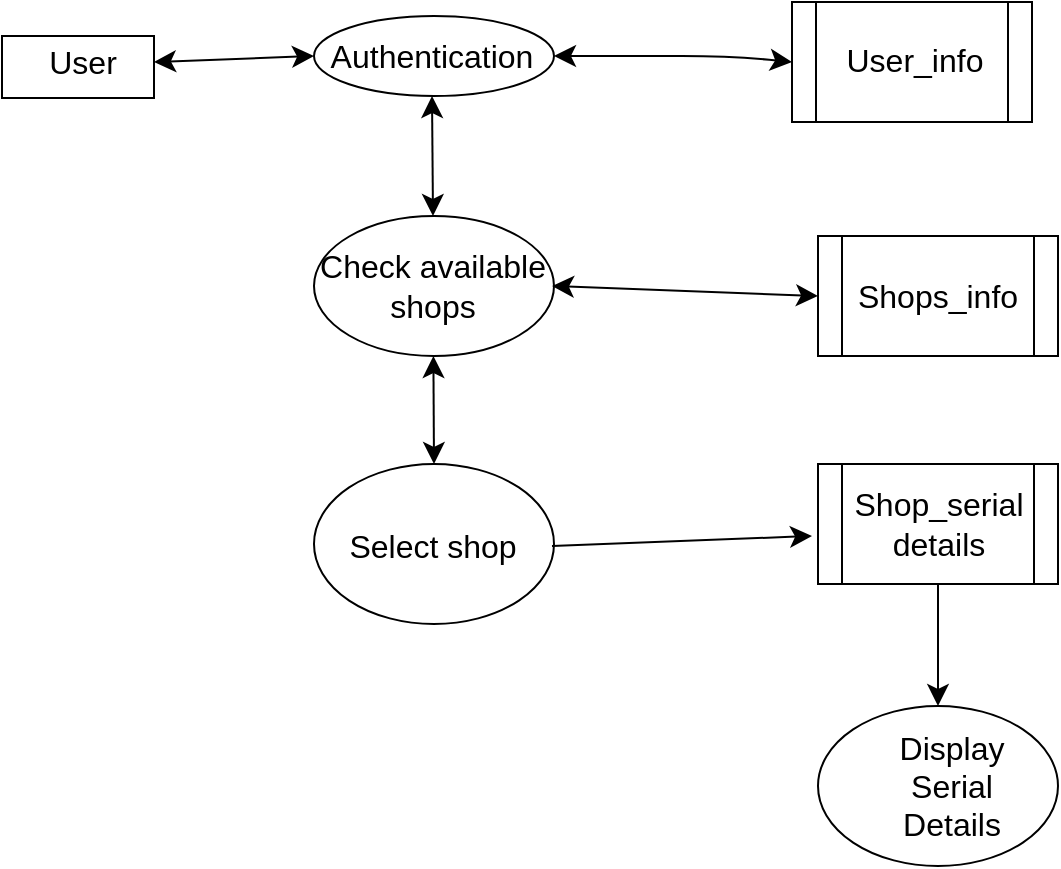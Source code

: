 <mxfile version="22.0.1" type="github">
  <diagram name="Page-1" id="AMWITl3Yc3J7B5Upd5_C">
    <mxGraphModel dx="1189" dy="1440" grid="1" gridSize="10" guides="1" tooltips="1" connect="1" arrows="1" fold="1" page="0" pageScale="1" pageWidth="827" pageHeight="1169" math="0" shadow="0">
      <root>
        <mxCell id="0" />
        <mxCell id="1" parent="0" />
        <mxCell id="zHcuPWhFv8xHALAo5qRD-1" value="" style="rounded=0;whiteSpace=wrap;html=1;fontSize=16;" vertex="1" parent="1">
          <mxGeometry x="-65" y="-10" width="76" height="31" as="geometry" />
        </mxCell>
        <mxCell id="zHcuPWhFv8xHALAo5qRD-2" value="" style="ellipse;whiteSpace=wrap;html=1;fontSize=16;" vertex="1" parent="1">
          <mxGeometry x="91" y="-20" width="120" height="40" as="geometry" />
        </mxCell>
        <mxCell id="zHcuPWhFv8xHALAo5qRD-3" value="" style="ellipse;whiteSpace=wrap;html=1;fontSize=16;" vertex="1" parent="1">
          <mxGeometry x="91" y="80" width="120" height="70" as="geometry" />
        </mxCell>
        <mxCell id="zHcuPWhFv8xHALAo5qRD-4" value="" style="ellipse;whiteSpace=wrap;html=1;fontSize=16;" vertex="1" parent="1">
          <mxGeometry x="91" y="204" width="120" height="80" as="geometry" />
        </mxCell>
        <mxCell id="zHcuPWhFv8xHALAo5qRD-5" value="" style="shape=process;whiteSpace=wrap;html=1;backgroundOutline=1;fontSize=16;" vertex="1" parent="1">
          <mxGeometry x="330" y="-27" width="120" height="60" as="geometry" />
        </mxCell>
        <mxCell id="zHcuPWhFv8xHALAo5qRD-6" value="" style="shape=process;whiteSpace=wrap;html=1;backgroundOutline=1;fontSize=16;" vertex="1" parent="1">
          <mxGeometry x="343" y="90" width="120" height="60" as="geometry" />
        </mxCell>
        <mxCell id="zHcuPWhFv8xHALAo5qRD-9" value="User" style="text;strokeColor=none;fillColor=none;html=1;align=center;verticalAlign=middle;whiteSpace=wrap;rounded=0;fontSize=16;" vertex="1" parent="1">
          <mxGeometry x="-60" y="-12" width="71" height="30" as="geometry" />
        </mxCell>
        <mxCell id="zHcuPWhFv8xHALAo5qRD-11" value="Check available shops" style="text;html=1;strokeColor=none;fillColor=none;align=center;verticalAlign=middle;whiteSpace=wrap;rounded=0;fontSize=16;" vertex="1" parent="1">
          <mxGeometry x="91" y="80" width="119" height="70" as="geometry" />
        </mxCell>
        <mxCell id="zHcuPWhFv8xHALAo5qRD-13" value="Authentication" style="text;html=1;strokeColor=none;fillColor=none;align=center;verticalAlign=middle;whiteSpace=wrap;rounded=0;fontSize=16;" vertex="1" parent="1">
          <mxGeometry x="110" y="-20" width="80" height="40" as="geometry" />
        </mxCell>
        <mxCell id="zHcuPWhFv8xHALAo5qRD-15" value="Select shop" style="text;html=1;strokeColor=none;fillColor=none;align=center;verticalAlign=middle;whiteSpace=wrap;rounded=0;fontSize=16;" vertex="1" parent="1">
          <mxGeometry x="91" y="210" width="119" height="70" as="geometry" />
        </mxCell>
        <mxCell id="zHcuPWhFv8xHALAo5qRD-19" value="User_info" style="text;html=1;strokeColor=none;fillColor=none;align=center;verticalAlign=middle;whiteSpace=wrap;rounded=0;fontSize=16;" vertex="1" parent="1">
          <mxGeometry x="343" y="-27" width="97" height="57" as="geometry" />
        </mxCell>
        <mxCell id="zHcuPWhFv8xHALAo5qRD-20" value="Shops_info" style="text;html=1;strokeColor=none;fillColor=none;align=center;verticalAlign=middle;whiteSpace=wrap;rounded=0;fontSize=16;" vertex="1" parent="1">
          <mxGeometry x="373" y="105" width="60" height="30" as="geometry" />
        </mxCell>
        <mxCell id="zHcuPWhFv8xHALAo5qRD-22" value="" style="endArrow=classic;startArrow=classic;html=1;rounded=0;fontSize=12;startSize=8;endSize=8;curved=1;exitX=1;exitY=0.5;exitDx=0;exitDy=0;entryX=0;entryY=0.5;entryDx=0;entryDy=0;" edge="1" parent="1" source="zHcuPWhFv8xHALAo5qRD-9" target="zHcuPWhFv8xHALAo5qRD-2">
          <mxGeometry width="50" height="50" relative="1" as="geometry">
            <mxPoint x="60" y="100" as="sourcePoint" />
            <mxPoint x="110" y="50" as="targetPoint" />
          </mxGeometry>
        </mxCell>
        <mxCell id="zHcuPWhFv8xHALAo5qRD-23" value="" style="endArrow=classic;startArrow=classic;html=1;rounded=0;fontSize=12;startSize=8;endSize=8;curved=1;entryX=1;entryY=0.5;entryDx=0;entryDy=0;exitX=0;exitY=0.5;exitDx=0;exitDy=0;" edge="1" parent="1" source="zHcuPWhFv8xHALAo5qRD-5" target="zHcuPWhFv8xHALAo5qRD-2">
          <mxGeometry width="50" height="50" relative="1" as="geometry">
            <mxPoint x="240" y="30" as="sourcePoint" />
            <mxPoint x="101" y="10" as="targetPoint" />
            <Array as="points">
              <mxPoint x="300" />
              <mxPoint x="250" />
              <mxPoint x="240" />
            </Array>
          </mxGeometry>
        </mxCell>
        <mxCell id="zHcuPWhFv8xHALAo5qRD-25" value="" style="endArrow=classic;startArrow=classic;html=1;rounded=0;fontSize=12;startSize=8;endSize=8;curved=1;entryX=0;entryY=0.5;entryDx=0;entryDy=0;exitX=1;exitY=0.5;exitDx=0;exitDy=0;" edge="1" parent="1" source="zHcuPWhFv8xHALAo5qRD-11" target="zHcuPWhFv8xHALAo5qRD-6">
          <mxGeometry width="50" height="50" relative="1" as="geometry">
            <mxPoint x="250" y="100" as="sourcePoint" />
            <mxPoint x="300" y="50" as="targetPoint" />
          </mxGeometry>
        </mxCell>
        <mxCell id="zHcuPWhFv8xHALAo5qRD-26" value="" style="endArrow=classic;startArrow=classic;html=1;rounded=0;fontSize=12;startSize=8;endSize=8;curved=1;exitX=0.5;exitY=0;exitDx=0;exitDy=0;" edge="1" parent="1" source="zHcuPWhFv8xHALAo5qRD-4" target="zHcuPWhFv8xHALAo5qRD-11">
          <mxGeometry width="50" height="50" relative="1" as="geometry">
            <mxPoint x="160" y="160" as="sourcePoint" />
            <mxPoint x="151" y="170" as="targetPoint" />
          </mxGeometry>
        </mxCell>
        <mxCell id="zHcuPWhFv8xHALAo5qRD-27" value="" style="endArrow=classic;startArrow=classic;html=1;rounded=0;fontSize=12;startSize=8;endSize=8;curved=1;entryX=0.5;entryY=1;entryDx=0;entryDy=0;exitX=0.5;exitY=0;exitDx=0;exitDy=0;" edge="1" parent="1" source="zHcuPWhFv8xHALAo5qRD-11" target="zHcuPWhFv8xHALAo5qRD-13">
          <mxGeometry width="50" height="50" relative="1" as="geometry">
            <mxPoint x="150" y="70" as="sourcePoint" />
            <mxPoint x="210" y="60" as="targetPoint" />
          </mxGeometry>
        </mxCell>
        <mxCell id="zHcuPWhFv8xHALAo5qRD-28" value="" style="shape=process;whiteSpace=wrap;html=1;backgroundOutline=1;fontSize=16;" vertex="1" parent="1">
          <mxGeometry x="343" y="204" width="120" height="60" as="geometry" />
        </mxCell>
        <mxCell id="zHcuPWhFv8xHALAo5qRD-29" value="" style="ellipse;whiteSpace=wrap;html=1;fontSize=16;" vertex="1" parent="1">
          <mxGeometry x="343" y="325" width="120" height="80" as="geometry" />
        </mxCell>
        <mxCell id="zHcuPWhFv8xHALAo5qRD-30" value="Shop_serial details" style="text;html=1;strokeColor=none;fillColor=none;align=center;verticalAlign=middle;whiteSpace=wrap;rounded=0;fontSize=16;" vertex="1" parent="1">
          <mxGeometry x="359.5" y="214" width="87" height="40" as="geometry" />
        </mxCell>
        <mxCell id="zHcuPWhFv8xHALAo5qRD-31" style="edgeStyle=none;curved=1;rounded=0;orthogonalLoop=1;jettySize=auto;html=1;entryX=0;entryY=0;entryDx=0;entryDy=0;fontSize=12;startSize=8;endSize=8;" edge="1" parent="1" source="zHcuPWhFv8xHALAo5qRD-30" target="zHcuPWhFv8xHALAo5qRD-30">
          <mxGeometry relative="1" as="geometry" />
        </mxCell>
        <mxCell id="zHcuPWhFv8xHALAo5qRD-32" value="" style="endArrow=classic;html=1;rounded=0;fontSize=12;startSize=8;endSize=8;curved=1;exitX=1;exitY=0.5;exitDx=0;exitDy=0;" edge="1" parent="1" source="zHcuPWhFv8xHALAo5qRD-15">
          <mxGeometry width="50" height="50" relative="1" as="geometry">
            <mxPoint x="310" y="310" as="sourcePoint" />
            <mxPoint x="340" y="240" as="targetPoint" />
          </mxGeometry>
        </mxCell>
        <mxCell id="zHcuPWhFv8xHALAo5qRD-33" value="" style="endArrow=classic;html=1;rounded=0;fontSize=12;startSize=8;endSize=8;curved=1;exitX=0.5;exitY=1;exitDx=0;exitDy=0;entryX=0.5;entryY=0;entryDx=0;entryDy=0;" edge="1" parent="1" source="zHcuPWhFv8xHALAo5qRD-28" target="zHcuPWhFv8xHALAo5qRD-29">
          <mxGeometry width="50" height="50" relative="1" as="geometry">
            <mxPoint x="310" y="310" as="sourcePoint" />
            <mxPoint x="360" y="260" as="targetPoint" />
          </mxGeometry>
        </mxCell>
        <mxCell id="zHcuPWhFv8xHALAo5qRD-34" value="Display Serial Details" style="text;html=1;strokeColor=none;fillColor=none;align=center;verticalAlign=middle;whiteSpace=wrap;rounded=0;fontSize=16;" vertex="1" parent="1">
          <mxGeometry x="380" y="350" width="60" height="30" as="geometry" />
        </mxCell>
      </root>
    </mxGraphModel>
  </diagram>
</mxfile>
